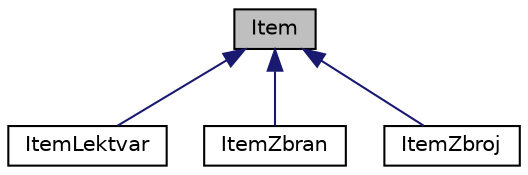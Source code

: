 digraph "Item"
{
  edge [fontname="Helvetica",fontsize="10",labelfontname="Helvetica",labelfontsize="10"];
  node [fontname="Helvetica",fontsize="10",shape=record];
  Node1 [label="Item",height=0.2,width=0.4,color="black", fillcolor="grey75", style="filled" fontcolor="black"];
  Node1 -> Node2 [dir="back",color="midnightblue",fontsize="10",style="solid",fontname="Helvetica"];
  Node2 [label="ItemLektvar",height=0.2,width=0.4,color="black", fillcolor="white", style="filled",URL="$class_item_lektvar.html",tooltip="Trida jenz je potomkem tridy Item, dedi jeji ciste virtualni metody a jeji atributy. "];
  Node1 -> Node3 [dir="back",color="midnightblue",fontsize="10",style="solid",fontname="Helvetica"];
  Node3 [label="ItemZbran",height=0.2,width=0.4,color="black", fillcolor="white", style="filled",URL="$class_item_zbran.html"];
  Node1 -> Node4 [dir="back",color="midnightblue",fontsize="10",style="solid",fontname="Helvetica"];
  Node4 [label="ItemZbroj",height=0.2,width=0.4,color="black", fillcolor="white", style="filled",URL="$class_item_zbroj.html"];
}
